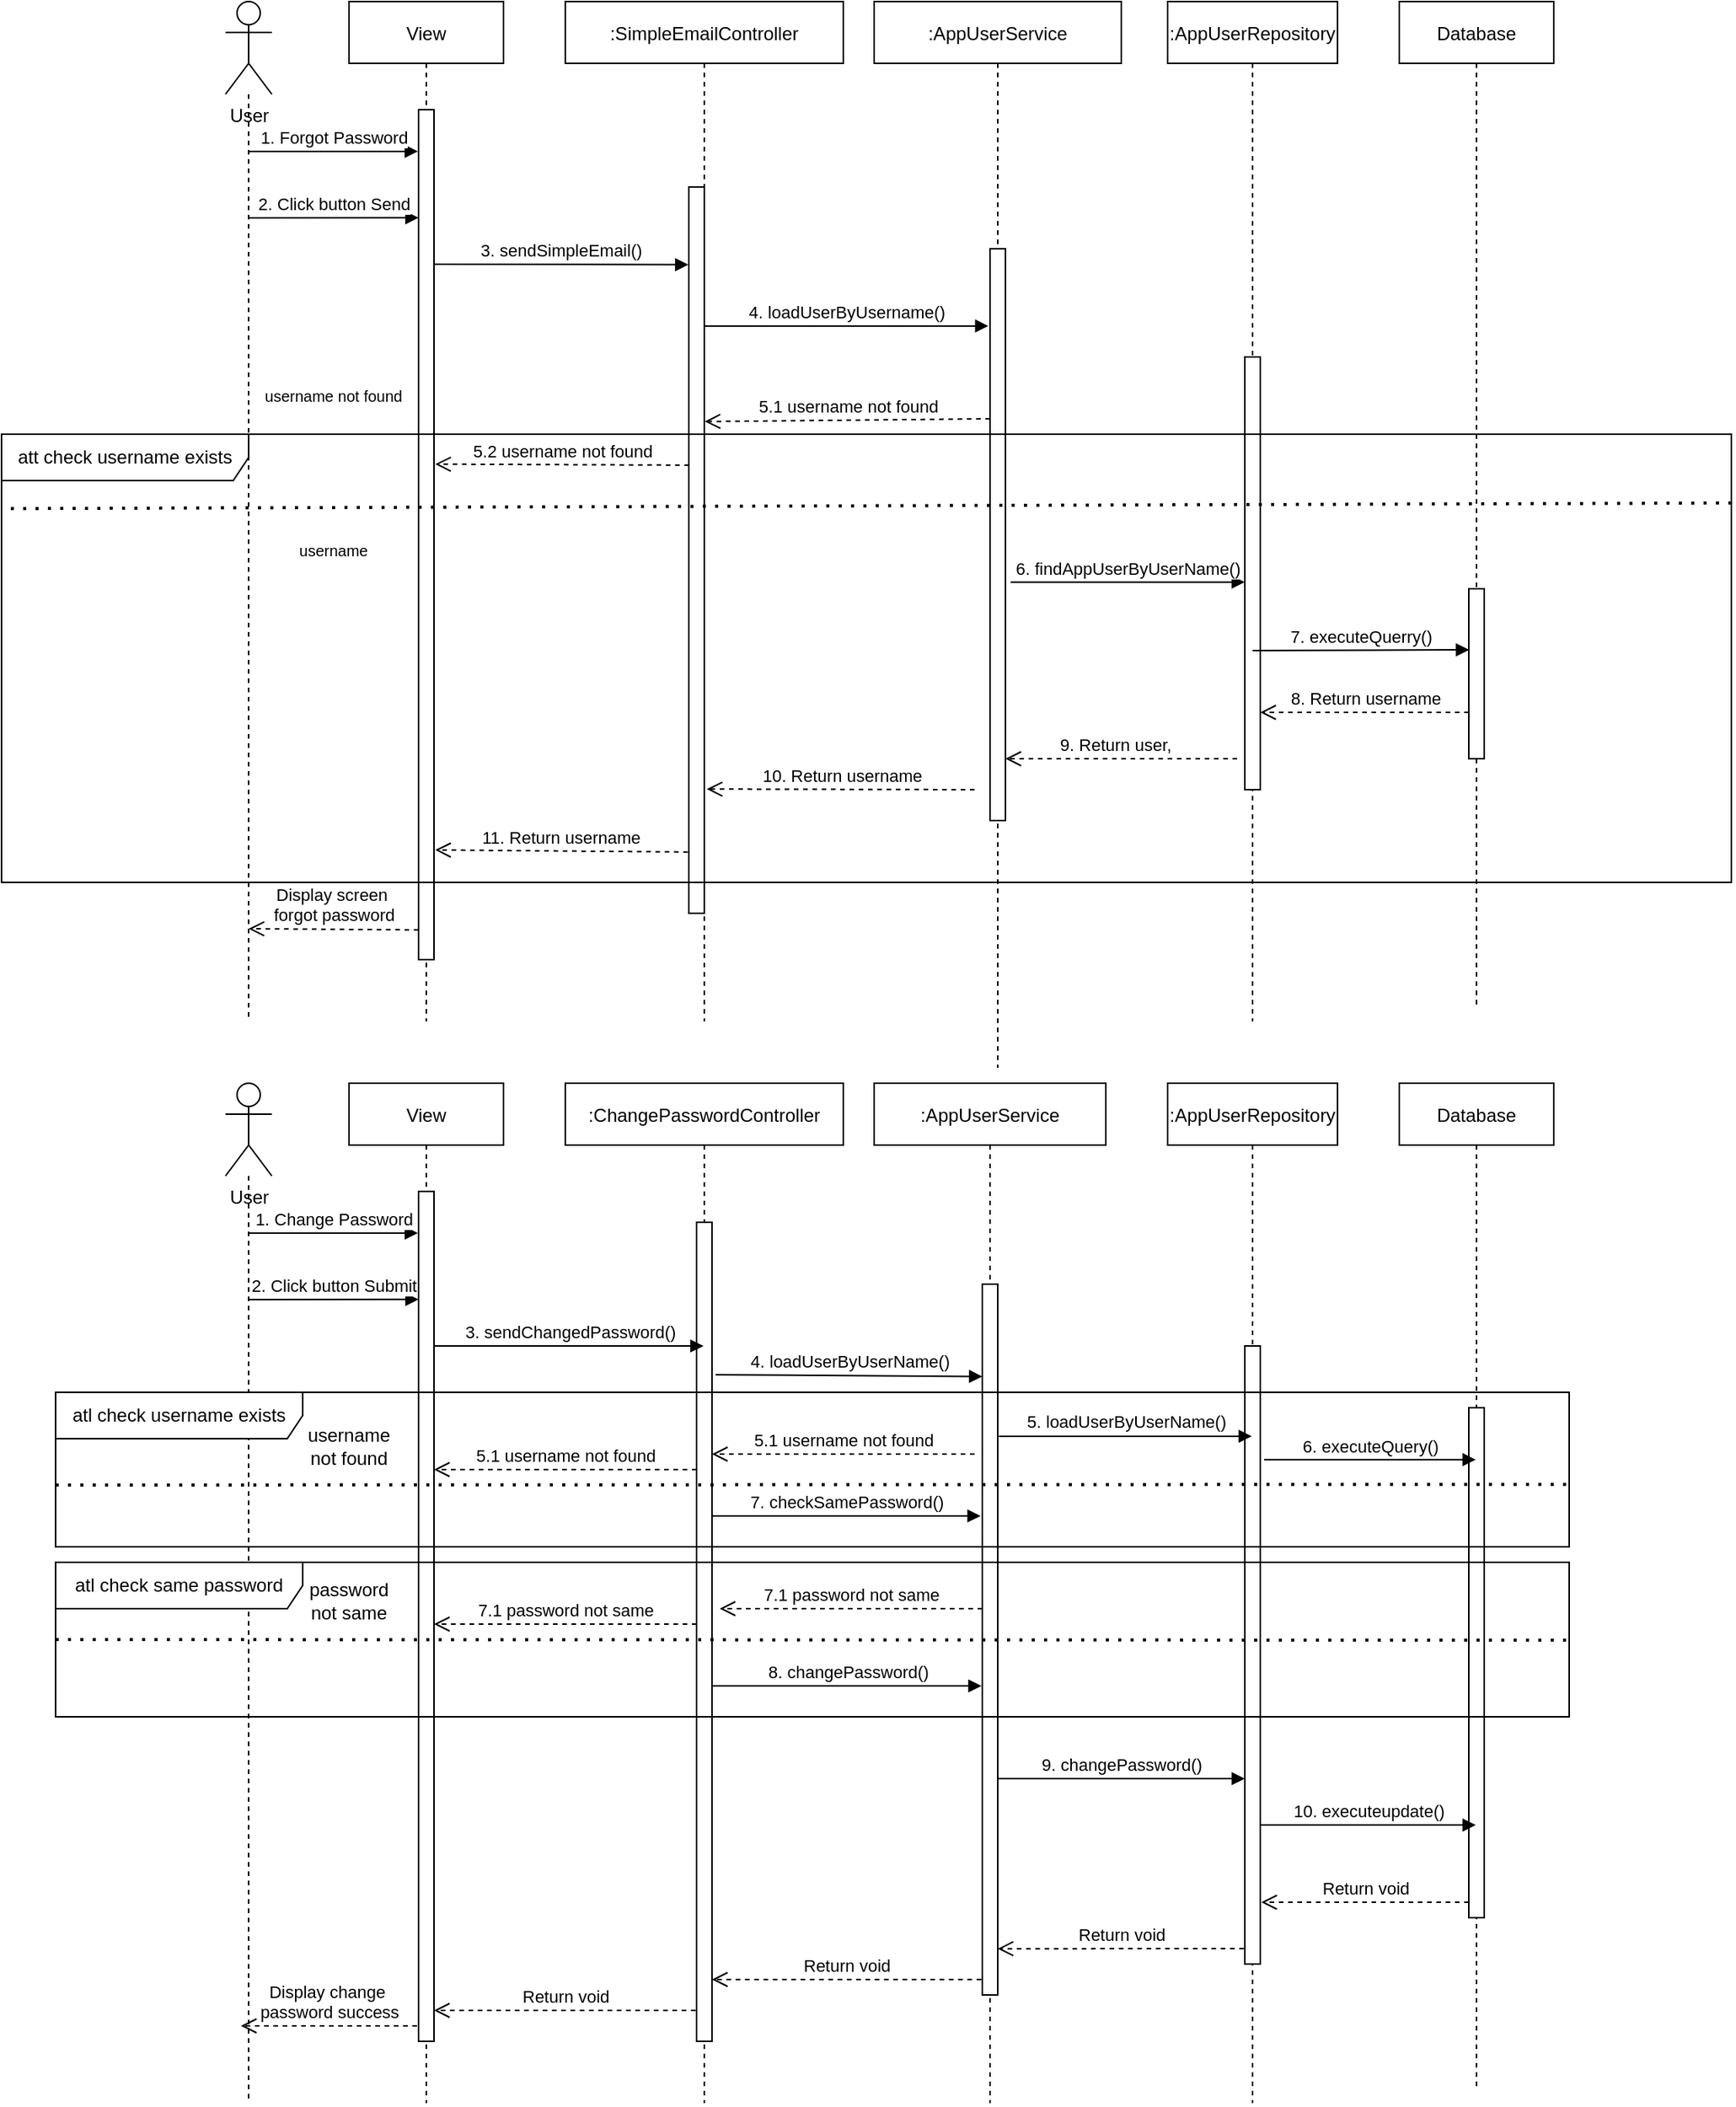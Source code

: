 <mxfile version="20.2.3" type="device"><diagram id="kgpKYQtTHZ0yAKxKKP6v" name="Page-1"><mxGraphModel dx="2087" dy="656" grid="1" gridSize="10" guides="1" tooltips="1" connect="1" arrows="1" fold="1" page="1" pageScale="1" pageWidth="850" pageHeight="1100" math="0" shadow="0"><root><mxCell id="0"/><mxCell id="1" parent="0"/><mxCell id="1rYxMRe_m1wBD9LGmmaj-11" style="edgeStyle=orthogonalEdgeStyle;rounded=0;orthogonalLoop=1;jettySize=auto;html=1;dashed=1;endArrow=none;endFill=0;" parent="1" source="1rYxMRe_m1wBD9LGmmaj-10" edge="1"><mxGeometry relative="1" as="geometry"><mxPoint x="95" y="1070" as="targetPoint"/></mxGeometry></mxCell><mxCell id="1rYxMRe_m1wBD9LGmmaj-10" value="User" style="shape=umlActor;verticalLabelPosition=bottom;verticalAlign=top;html=1;" parent="1" vertex="1"><mxGeometry x="80" y="410" width="30" height="60" as="geometry"/></mxCell><mxCell id="1rYxMRe_m1wBD9LGmmaj-12" value="View" style="shape=umlLifeline;perimeter=lifelinePerimeter;container=1;collapsible=0;recursiveResize=0;rounded=0;shadow=0;strokeWidth=1;" parent="1" vertex="1"><mxGeometry x="160" y="410" width="100" height="660" as="geometry"/></mxCell><mxCell id="qmz-Rkhk1G4MUNowT01Y-6" value="" style="html=1;points=[];perimeter=orthogonalPerimeter;" parent="1rYxMRe_m1wBD9LGmmaj-12" vertex="1"><mxGeometry x="45" y="70" width="10" height="550" as="geometry"/></mxCell><mxCell id="qmz-Rkhk1G4MUNowT01Y-3" value="1. Forgot Password" style="html=1;verticalAlign=bottom;endArrow=block;entryX=-0.038;entryY=0.049;entryDx=0;entryDy=0;entryPerimeter=0;" parent="1rYxMRe_m1wBD9LGmmaj-12" target="qmz-Rkhk1G4MUNowT01Y-6" edge="1"><mxGeometry width="80" relative="1" as="geometry"><mxPoint x="-65.02" y="97" as="sourcePoint"/><mxPoint x="39.98" y="97" as="targetPoint"/></mxGeometry></mxCell><mxCell id="qmz-Rkhk1G4MUNowT01Y-4" value="2. Click button Send" style="html=1;verticalAlign=bottom;endArrow=block;entryX=0.002;entryY=0.278;entryDx=0;entryDy=0;entryPerimeter=0;" parent="1rYxMRe_m1wBD9LGmmaj-12" edge="1"><mxGeometry width="80" relative="1" as="geometry"><mxPoint x="-65.02" y="140" as="sourcePoint"/><mxPoint x="45.0" y="139.9" as="targetPoint"/></mxGeometry></mxCell><mxCell id="qmz-Rkhk1G4MUNowT01Y-29" value="username" style="text;html=1;strokeColor=none;fillColor=none;align=center;verticalAlign=middle;whiteSpace=wrap;rounded=0;fontSize=10;" parent="1rYxMRe_m1wBD9LGmmaj-12" vertex="1"><mxGeometry x="-60" y="340" width="100" height="30" as="geometry"/></mxCell><mxCell id="1rYxMRe_m1wBD9LGmmaj-13" value=":SimpleEmailController" style="shape=umlLifeline;perimeter=lifelinePerimeter;container=1;collapsible=0;recursiveResize=0;rounded=0;shadow=0;strokeWidth=1;" parent="1" vertex="1"><mxGeometry x="300" y="410" width="180" height="660" as="geometry"/></mxCell><mxCell id="qmz-Rkhk1G4MUNowT01Y-7" value="" style="html=1;points=[];perimeter=orthogonalPerimeter;" parent="1rYxMRe_m1wBD9LGmmaj-13" vertex="1"><mxGeometry x="80" y="120" width="10" height="470" as="geometry"/></mxCell><mxCell id="qmz-Rkhk1G4MUNowT01Y-14" value="4. loadUserByUsername()" style="html=1;verticalAlign=bottom;endArrow=block;entryX=-0.107;entryY=0.135;entryDx=0;entryDy=0;entryPerimeter=0;" parent="1rYxMRe_m1wBD9LGmmaj-13" target="qmz-Rkhk1G4MUNowT01Y-13" edge="1"><mxGeometry width="80" relative="1" as="geometry"><mxPoint x="90.0" y="210" as="sourcePoint"/><mxPoint x="170.0" y="210" as="targetPoint"/></mxGeometry></mxCell><mxCell id="1rYxMRe_m1wBD9LGmmaj-14" value=":AppUserService" style="shape=umlLifeline;perimeter=lifelinePerimeter;container=1;collapsible=0;recursiveResize=0;rounded=0;shadow=0;strokeWidth=1;" parent="1" vertex="1"><mxGeometry x="500" y="410" width="160" height="690" as="geometry"/></mxCell><mxCell id="qmz-Rkhk1G4MUNowT01Y-13" value="" style="html=1;points=[];perimeter=orthogonalPerimeter;" parent="1rYxMRe_m1wBD9LGmmaj-14" vertex="1"><mxGeometry x="75" y="160" width="10" height="370" as="geometry"/></mxCell><mxCell id="qmz-Rkhk1G4MUNowT01Y-21" value="9. Return user," style="html=1;verticalAlign=bottom;endArrow=open;dashed=1;endSize=8;" parent="1rYxMRe_m1wBD9LGmmaj-14" target="qmz-Rkhk1G4MUNowT01Y-13" edge="1"><mxGeometry x="0.062" relative="1" as="geometry"><mxPoint x="235" y="490" as="sourcePoint"/><mxPoint x="95" y="490" as="targetPoint"/><mxPoint as="offset"/></mxGeometry></mxCell><mxCell id="1rYxMRe_m1wBD9LGmmaj-15" value=":AppUserRepository" style="shape=umlLifeline;perimeter=lifelinePerimeter;container=1;collapsible=0;recursiveResize=0;rounded=0;shadow=0;strokeWidth=1;" parent="1" vertex="1"><mxGeometry x="690" y="410" width="110" height="660" as="geometry"/></mxCell><mxCell id="qmz-Rkhk1G4MUNowT01Y-15" value="" style="html=1;points=[];perimeter=orthogonalPerimeter;" parent="1rYxMRe_m1wBD9LGmmaj-15" vertex="1"><mxGeometry x="50" y="230" width="10" height="280" as="geometry"/></mxCell><mxCell id="1rYxMRe_m1wBD9LGmmaj-16" value="Database" style="shape=umlLifeline;perimeter=lifelinePerimeter;container=1;collapsible=0;recursiveResize=0;rounded=0;shadow=0;strokeWidth=1;" parent="1" vertex="1"><mxGeometry x="840" y="410" width="100" height="650" as="geometry"/></mxCell><mxCell id="qmz-Rkhk1G4MUNowT01Y-17" value="" style="html=1;points=[];perimeter=orthogonalPerimeter;" parent="1rYxMRe_m1wBD9LGmmaj-16" vertex="1"><mxGeometry x="45" y="380" width="10" height="110" as="geometry"/></mxCell><mxCell id="qmz-Rkhk1G4MUNowT01Y-19" value="7. executeQuerry()" style="html=1;verticalAlign=bottom;endArrow=block;entryX=0.022;entryY=0.359;entryDx=0;entryDy=0;entryPerimeter=0;" parent="1rYxMRe_m1wBD9LGmmaj-16" target="qmz-Rkhk1G4MUNowT01Y-17" edge="1"><mxGeometry width="80" relative="1" as="geometry"><mxPoint x="-95" y="420.05" as="sourcePoint"/><mxPoint x="40" y="420" as="targetPoint"/></mxGeometry></mxCell><mxCell id="qmz-Rkhk1G4MUNowT01Y-20" value="8. Return username" style="html=1;verticalAlign=bottom;endArrow=open;dashed=1;endSize=8;" parent="1rYxMRe_m1wBD9LGmmaj-16" target="qmz-Rkhk1G4MUNowT01Y-15" edge="1"><mxGeometry relative="1" as="geometry"><mxPoint x="45" y="460" as="sourcePoint"/><mxPoint x="-35" y="460" as="targetPoint"/></mxGeometry></mxCell><mxCell id="qmz-Rkhk1G4MUNowT01Y-10" value="3. sendSimpleEmail()" style="html=1;verticalAlign=bottom;endArrow=block;entryX=-0.03;entryY=0.107;entryDx=0;entryDy=0;entryPerimeter=0;" parent="1" target="qmz-Rkhk1G4MUNowT01Y-7" edge="1"><mxGeometry width="80" relative="1" as="geometry"><mxPoint x="215" y="580" as="sourcePoint"/><mxPoint x="355" y="580" as="targetPoint"/></mxGeometry></mxCell><mxCell id="qmz-Rkhk1G4MUNowT01Y-16" value="6. findAppUserByUserName()" style="html=1;verticalAlign=bottom;endArrow=block;exitX=1.331;exitY=0.583;exitDx=0;exitDy=0;exitPerimeter=0;" parent="1" source="qmz-Rkhk1G4MUNowT01Y-13" target="qmz-Rkhk1G4MUNowT01Y-15" edge="1"><mxGeometry width="80" relative="1" as="geometry"><mxPoint x="575.339" y="710" as="sourcePoint"/><mxPoint x="690" y="710" as="targetPoint"/></mxGeometry></mxCell><mxCell id="qmz-Rkhk1G4MUNowT01Y-22" value="10. Return username" style="html=1;verticalAlign=bottom;endArrow=open;dashed=1;endSize=8;entryX=1.164;entryY=0.829;entryDx=0;entryDy=0;entryPerimeter=0;" parent="1" target="qmz-Rkhk1G4MUNowT01Y-7" edge="1"><mxGeometry relative="1" as="geometry"><mxPoint x="565" y="920" as="sourcePoint"/><mxPoint x="405" y="920" as="targetPoint"/></mxGeometry></mxCell><mxCell id="qmz-Rkhk1G4MUNowT01Y-23" value="11. Return username" style="html=1;verticalAlign=bottom;endArrow=open;dashed=1;endSize=8;entryX=1.079;entryY=0.871;entryDx=0;entryDy=0;entryPerimeter=0;" parent="1" target="qmz-Rkhk1G4MUNowT01Y-6" edge="1"><mxGeometry relative="1" as="geometry"><mxPoint x="379.36" y="960.37" as="sourcePoint"/><mxPoint x="240" y="960" as="targetPoint"/></mxGeometry></mxCell><mxCell id="qmz-Rkhk1G4MUNowT01Y-25" value="5.1 username not found" style="html=1;verticalAlign=bottom;endArrow=open;dashed=1;endSize=8;entryX=1.031;entryY=0.323;entryDx=0;entryDy=0;entryPerimeter=0;" parent="1" target="qmz-Rkhk1G4MUNowT01Y-7" edge="1"><mxGeometry relative="1" as="geometry"><mxPoint x="575" y="680" as="sourcePoint"/><mxPoint x="400.88" y="680.4" as="targetPoint"/></mxGeometry></mxCell><mxCell id="qmz-Rkhk1G4MUNowT01Y-26" value="5.2 username not found" style="html=1;verticalAlign=bottom;endArrow=open;dashed=1;endSize=8;entryX=1.082;entryY=0.417;entryDx=0;entryDy=0;entryPerimeter=0;" parent="1" target="qmz-Rkhk1G4MUNowT01Y-6" edge="1"><mxGeometry relative="1" as="geometry"><mxPoint x="380.12" y="710" as="sourcePoint"/><mxPoint x="240" y="710" as="targetPoint"/></mxGeometry></mxCell><mxCell id="qmz-Rkhk1G4MUNowT01Y-27" value="username not found" style="text;html=1;strokeColor=none;fillColor=none;align=center;verticalAlign=middle;whiteSpace=wrap;rounded=0;fontSize=10;" parent="1" vertex="1"><mxGeometry x="100" y="650" width="100" height="30" as="geometry"/></mxCell><mxCell id="qmz-Rkhk1G4MUNowT01Y-30" value="Display screen&amp;nbsp;&lt;br&gt;forgot password" style="html=1;verticalAlign=bottom;endArrow=open;dashed=1;endSize=8;exitX=-0.011;exitY=0.965;exitDx=0;exitDy=0;exitPerimeter=0;" parent="1" source="qmz-Rkhk1G4MUNowT01Y-6" edge="1"><mxGeometry relative="1" as="geometry"><mxPoint x="200" y="1010" as="sourcePoint"/><mxPoint x="95" y="1010" as="targetPoint"/></mxGeometry></mxCell><mxCell id="OGGwpG9gr_tTjnQi5AeU-1" style="edgeStyle=orthogonalEdgeStyle;rounded=0;orthogonalLoop=1;jettySize=auto;html=1;dashed=1;endArrow=none;endFill=0;" parent="1" source="OGGwpG9gr_tTjnQi5AeU-2" edge="1"><mxGeometry relative="1" as="geometry"><mxPoint x="95" y="1770" as="targetPoint"/></mxGeometry></mxCell><mxCell id="OGGwpG9gr_tTjnQi5AeU-2" value="User" style="shape=umlActor;verticalLabelPosition=bottom;verticalAlign=top;html=1;" parent="1" vertex="1"><mxGeometry x="80" y="1110" width="30" height="60" as="geometry"/></mxCell><mxCell id="OGGwpG9gr_tTjnQi5AeU-3" value="View" style="shape=umlLifeline;perimeter=lifelinePerimeter;container=1;collapsible=0;recursiveResize=0;rounded=0;shadow=0;strokeWidth=1;" parent="1" vertex="1"><mxGeometry x="160" y="1110" width="100" height="660" as="geometry"/></mxCell><mxCell id="OGGwpG9gr_tTjnQi5AeU-4" value="" style="html=1;points=[];perimeter=orthogonalPerimeter;" parent="OGGwpG9gr_tTjnQi5AeU-3" vertex="1"><mxGeometry x="45" y="70" width="10" height="550" as="geometry"/></mxCell><mxCell id="OGGwpG9gr_tTjnQi5AeU-5" value="1. Change Password" style="html=1;verticalAlign=bottom;endArrow=block;entryX=-0.038;entryY=0.049;entryDx=0;entryDy=0;entryPerimeter=0;" parent="OGGwpG9gr_tTjnQi5AeU-3" target="OGGwpG9gr_tTjnQi5AeU-4" edge="1"><mxGeometry width="80" relative="1" as="geometry"><mxPoint x="-65.02" y="97" as="sourcePoint"/><mxPoint x="39.98" y="97" as="targetPoint"/></mxGeometry></mxCell><mxCell id="OGGwpG9gr_tTjnQi5AeU-6" value="2. Click button Submit" style="html=1;verticalAlign=bottom;endArrow=block;entryX=0.002;entryY=0.278;entryDx=0;entryDy=0;entryPerimeter=0;" parent="OGGwpG9gr_tTjnQi5AeU-3" edge="1"><mxGeometry width="80" relative="1" as="geometry"><mxPoint x="-65.02" y="140" as="sourcePoint"/><mxPoint x="45.0" y="139.9" as="targetPoint"/></mxGeometry></mxCell><mxCell id="WGVUawUefNOnFf-p7hxD-26" value="5.1 username not found" style="html=1;verticalAlign=bottom;endArrow=open;dashed=1;endSize=8;exitX=-0.011;exitY=0.965;exitDx=0;exitDy=0;exitPerimeter=0;" edge="1" parent="OGGwpG9gr_tTjnQi5AeU-3"><mxGeometry relative="1" as="geometry"><mxPoint x="225" y="250" as="sourcePoint"/><mxPoint x="55" y="250" as="targetPoint"/></mxGeometry></mxCell><mxCell id="WGVUawUefNOnFf-p7hxD-29" value="7.1 password not same" style="html=1;verticalAlign=bottom;endArrow=open;dashed=1;endSize=8;exitX=-0.011;exitY=0.965;exitDx=0;exitDy=0;exitPerimeter=0;" edge="1" parent="OGGwpG9gr_tTjnQi5AeU-3"><mxGeometry relative="1" as="geometry"><mxPoint x="225" y="350" as="sourcePoint"/><mxPoint x="55" y="350" as="targetPoint"/></mxGeometry></mxCell><mxCell id="OGGwpG9gr_tTjnQi5AeU-8" value=":ChangePasswordController" style="shape=umlLifeline;perimeter=lifelinePerimeter;container=1;collapsible=0;recursiveResize=0;rounded=0;shadow=0;strokeWidth=1;" parent="1" vertex="1"><mxGeometry x="300" y="1110" width="180" height="660" as="geometry"/></mxCell><mxCell id="OGGwpG9gr_tTjnQi5AeU-9" value="" style="html=1;points=[];perimeter=orthogonalPerimeter;" parent="OGGwpG9gr_tTjnQi5AeU-8" vertex="1"><mxGeometry x="85" y="90" width="10" height="530" as="geometry"/></mxCell><mxCell id="WGVUawUefNOnFf-p7hxD-7" value="5.1 username not found" style="html=1;verticalAlign=bottom;endArrow=open;dashed=1;endSize=8;exitX=-0.011;exitY=0.965;exitDx=0;exitDy=0;exitPerimeter=0;" edge="1" parent="OGGwpG9gr_tTjnQi5AeU-8"><mxGeometry relative="1" as="geometry"><mxPoint x="265.0" y="240" as="sourcePoint"/><mxPoint x="95" y="240" as="targetPoint"/></mxGeometry></mxCell><mxCell id="WGVUawUefNOnFf-p7hxD-8" value="7.1 password not same" style="html=1;verticalAlign=bottom;endArrow=open;dashed=1;endSize=8;exitX=-0.011;exitY=0.965;exitDx=0;exitDy=0;exitPerimeter=0;" edge="1" parent="OGGwpG9gr_tTjnQi5AeU-8"><mxGeometry relative="1" as="geometry"><mxPoint x="270" y="340" as="sourcePoint"/><mxPoint x="100" y="340" as="targetPoint"/></mxGeometry></mxCell><mxCell id="WGVUawUefNOnFf-p7hxD-19" value="Return void" style="html=1;verticalAlign=bottom;endArrow=open;dashed=1;endSize=8;" edge="1" parent="OGGwpG9gr_tTjnQi5AeU-8" target="OGGwpG9gr_tTjnQi5AeU-9"><mxGeometry relative="1" as="geometry"><mxPoint x="269.35" y="580" as="sourcePoint"/><mxPoint x="135.0" y="580" as="targetPoint"/><Array as="points"><mxPoint x="269.35" y="580"/></Array></mxGeometry></mxCell><mxCell id="OGGwpG9gr_tTjnQi5AeU-11" value=":AppUserService" style="shape=umlLifeline;perimeter=lifelinePerimeter;container=1;collapsible=0;recursiveResize=0;rounded=0;shadow=0;strokeWidth=1;" parent="1" vertex="1"><mxGeometry x="500" y="1110" width="150" height="660" as="geometry"/></mxCell><mxCell id="OGGwpG9gr_tTjnQi5AeU-12" value="" style="html=1;points=[];perimeter=orthogonalPerimeter;" parent="OGGwpG9gr_tTjnQi5AeU-11" vertex="1"><mxGeometry x="70" y="130" width="10" height="460" as="geometry"/></mxCell><mxCell id="WGVUawUefNOnFf-p7hxD-9" value="8. changePassword()" style="html=1;verticalAlign=bottom;endArrow=block;" edge="1" parent="OGGwpG9gr_tTjnQi5AeU-11"><mxGeometry width="80" relative="1" as="geometry"><mxPoint x="-105" y="390.0" as="sourcePoint"/><mxPoint x="69.5" y="390.0" as="targetPoint"/></mxGeometry></mxCell><mxCell id="WGVUawUefNOnFf-p7hxD-18" value="Return void" style="html=1;verticalAlign=bottom;endArrow=open;dashed=1;endSize=8;entryX=1;entryY=0.935;entryDx=0;entryDy=0;entryPerimeter=0;" edge="1" parent="OGGwpG9gr_tTjnQi5AeU-11" target="OGGwpG9gr_tTjnQi5AeU-12"><mxGeometry relative="1" as="geometry"><mxPoint x="239.35" y="560" as="sourcePoint"/><mxPoint x="105.0" y="560" as="targetPoint"/><Array as="points"><mxPoint x="239.35" y="560"/></Array></mxGeometry></mxCell><mxCell id="OGGwpG9gr_tTjnQi5AeU-14" value=":AppUserRepository" style="shape=umlLifeline;perimeter=lifelinePerimeter;container=1;collapsible=0;recursiveResize=0;rounded=0;shadow=0;strokeWidth=1;" parent="1" vertex="1"><mxGeometry x="690" y="1110" width="110" height="660" as="geometry"/></mxCell><mxCell id="OGGwpG9gr_tTjnQi5AeU-15" value="" style="html=1;points=[];perimeter=orthogonalPerimeter;" parent="OGGwpG9gr_tTjnQi5AeU-14" vertex="1"><mxGeometry x="50" y="170" width="10" height="400" as="geometry"/></mxCell><mxCell id="OGGwpG9gr_tTjnQi5AeU-16" value="Database" style="shape=umlLifeline;perimeter=lifelinePerimeter;container=1;collapsible=0;recursiveResize=0;rounded=0;shadow=0;strokeWidth=1;" parent="1" vertex="1"><mxGeometry x="840" y="1110" width="100" height="650" as="geometry"/></mxCell><mxCell id="OGGwpG9gr_tTjnQi5AeU-17" value="" style="html=1;points=[];perimeter=orthogonalPerimeter;" parent="OGGwpG9gr_tTjnQi5AeU-16" vertex="1"><mxGeometry x="45" y="210" width="10" height="330" as="geometry"/></mxCell><mxCell id="WGVUawUefNOnFf-p7hxD-17" value="Return void" style="html=1;verticalAlign=bottom;endArrow=open;dashed=1;endSize=8;entryX=1.065;entryY=0.9;entryDx=0;entryDy=0;entryPerimeter=0;" edge="1" parent="OGGwpG9gr_tTjnQi5AeU-16" target="OGGwpG9gr_tTjnQi5AeU-15"><mxGeometry relative="1" as="geometry"><mxPoint x="45" y="530" as="sourcePoint"/><mxPoint x="-85" y="530" as="targetPoint"/><Array as="points"><mxPoint x="45" y="530"/></Array></mxGeometry></mxCell><mxCell id="OGGwpG9gr_tTjnQi5AeU-20" value="3. sendChangedPassword()" style="html=1;verticalAlign=bottom;endArrow=block;" parent="1" target="OGGwpG9gr_tTjnQi5AeU-8" edge="1"><mxGeometry width="80" relative="1" as="geometry"><mxPoint x="215" y="1280" as="sourcePoint"/><mxPoint x="355" y="1280" as="targetPoint"/></mxGeometry></mxCell><mxCell id="OGGwpG9gr_tTjnQi5AeU-30" value="atl check username exists" style="shape=umlFrame;whiteSpace=wrap;html=1;width=160;height=30;" parent="1" vertex="1"><mxGeometry x="-30" y="1310" width="980" height="100" as="geometry"/></mxCell><mxCell id="OGGwpG9gr_tTjnQi5AeU-28" value="att check username exists" style="shape=umlFrame;whiteSpace=wrap;html=1;width=160;height=30;" parent="1" vertex="1"><mxGeometry x="-65" y="690" width="1120" height="290" as="geometry"/></mxCell><mxCell id="WGVUawUefNOnFf-p7hxD-2" value="" style="endArrow=none;dashed=1;html=1;dashPattern=1 3;strokeWidth=2;rounded=0;exitX=1;exitY=0.311;exitDx=0;exitDy=0;exitPerimeter=0;entryX=0.002;entryY=0.166;entryDx=0;entryDy=0;entryPerimeter=0;" edge="1" parent="1" target="OGGwpG9gr_tTjnQi5AeU-28"><mxGeometry width="50" height="50" relative="1" as="geometry"><mxPoint x="1055" y="734.5" as="sourcePoint"/><mxPoint x="-70" y="735" as="targetPoint"/></mxGeometry></mxCell><mxCell id="WGVUawUefNOnFf-p7hxD-6" value="6. executeQuery()" style="html=1;verticalAlign=bottom;endArrow=block;exitX=1.25;exitY=0.184;exitDx=0;exitDy=0;exitPerimeter=0;" edge="1" parent="1" source="OGGwpG9gr_tTjnQi5AeU-15" target="OGGwpG9gr_tTjnQi5AeU-16"><mxGeometry width="80" relative="1" as="geometry"><mxPoint x="760" y="1450" as="sourcePoint"/><mxPoint x="885.83" y="1440.1" as="targetPoint"/></mxGeometry></mxCell><mxCell id="OGGwpG9gr_tTjnQi5AeU-10" value="4. loadUserByUserName()" style="html=1;verticalAlign=bottom;endArrow=block;entryX=0;entryY=0.13;entryDx=0;entryDy=0;entryPerimeter=0;exitX=1.228;exitY=0.186;exitDx=0;exitDy=0;exitPerimeter=0;" parent="1" target="OGGwpG9gr_tTjnQi5AeU-12" edge="1" source="OGGwpG9gr_tTjnQi5AeU-9"><mxGeometry width="80" relative="1" as="geometry"><mxPoint x="390.0" y="1320" as="sourcePoint"/><mxPoint x="470.0" y="1320" as="targetPoint"/></mxGeometry></mxCell><mxCell id="WGVUawUefNOnFf-p7hxD-4" value="5. loadUserByUserName()" style="html=1;verticalAlign=bottom;endArrow=block;exitX=1.072;exitY=0.214;exitDx=0;exitDy=0;exitPerimeter=0;" edge="1" parent="1" source="OGGwpG9gr_tTjnQi5AeU-12" target="OGGwpG9gr_tTjnQi5AeU-14"><mxGeometry width="80" relative="1" as="geometry"><mxPoint x="570" y="1360" as="sourcePoint"/><mxPoint x="740" y="1362" as="targetPoint"/></mxGeometry></mxCell><mxCell id="WGVUawUefNOnFf-p7hxD-3" value="7. checkSamePassword()" style="html=1;verticalAlign=bottom;endArrow=block;entryX=-0.107;entryY=0.135;entryDx=0;entryDy=0;entryPerimeter=0;" edge="1" parent="1"><mxGeometry width="80" relative="1" as="geometry"><mxPoint x="395" y="1390.05" as="sourcePoint"/><mxPoint x="568.93" y="1390.0" as="targetPoint"/></mxGeometry></mxCell><mxCell id="WGVUawUefNOnFf-p7hxD-13" value="" style="endArrow=none;dashed=1;html=1;dashPattern=1 3;strokeWidth=2;rounded=0;" edge="1" parent="1"><mxGeometry width="50" height="50" relative="1" as="geometry"><mxPoint x="-30" y="1370" as="sourcePoint"/><mxPoint x="950" y="1369.58" as="targetPoint"/></mxGeometry></mxCell><mxCell id="WGVUawUefNOnFf-p7hxD-10" value="9. changePassword()" style="html=1;verticalAlign=bottom;endArrow=block;" edge="1" parent="1"><mxGeometry width="80" relative="1" as="geometry"><mxPoint x="580" y="1560" as="sourcePoint"/><mxPoint x="740" y="1560" as="targetPoint"/></mxGeometry></mxCell><mxCell id="WGVUawUefNOnFf-p7hxD-14" value="atl check same password" style="shape=umlFrame;whiteSpace=wrap;html=1;width=160;height=30;" vertex="1" parent="1"><mxGeometry x="-30" y="1420" width="980" height="100" as="geometry"/></mxCell><mxCell id="WGVUawUefNOnFf-p7hxD-15" value="" style="endArrow=none;dashed=1;html=1;dashPattern=1 3;strokeWidth=2;rounded=0;" edge="1" parent="1"><mxGeometry width="50" height="50" relative="1" as="geometry"><mxPoint x="-30" y="1470" as="sourcePoint"/><mxPoint x="950" y="1470.42" as="targetPoint"/></mxGeometry></mxCell><mxCell id="WGVUawUefNOnFf-p7hxD-16" value="10. executeupdate()" style="html=1;verticalAlign=bottom;endArrow=block;" edge="1" parent="1" target="OGGwpG9gr_tTjnQi5AeU-16"><mxGeometry width="80" relative="1" as="geometry"><mxPoint x="750" y="1590.05" as="sourcePoint"/><mxPoint x="880" y="1590" as="targetPoint"/></mxGeometry></mxCell><mxCell id="WGVUawUefNOnFf-p7hxD-20" value="Return void" style="html=1;verticalAlign=bottom;endArrow=open;dashed=1;endSize=8;" edge="1" parent="1" target="OGGwpG9gr_tTjnQi5AeU-4"><mxGeometry relative="1" as="geometry"><mxPoint x="384.35" y="1710" as="sourcePoint"/><mxPoint x="240" y="1710" as="targetPoint"/><Array as="points"><mxPoint x="384.35" y="1710"/></Array></mxGeometry></mxCell><mxCell id="WGVUawUefNOnFf-p7hxD-21" value="Display change&amp;nbsp;&lt;br&gt;password success" style="html=1;verticalAlign=bottom;endArrow=open;dashed=1;endSize=8;" edge="1" parent="1"><mxGeometry relative="1" as="geometry"><mxPoint x="204.0" y="1720" as="sourcePoint"/><mxPoint x="90" y="1720" as="targetPoint"/><Array as="points"><mxPoint x="204.0" y="1720"/></Array></mxGeometry></mxCell><mxCell id="WGVUawUefNOnFf-p7hxD-27" value="username not found" style="text;html=1;strokeColor=none;fillColor=none;align=center;verticalAlign=middle;whiteSpace=wrap;rounded=0;" vertex="1" parent="1"><mxGeometry x="130" y="1330" width="60" height="30" as="geometry"/></mxCell><mxCell id="WGVUawUefNOnFf-p7hxD-30" value="password not same" style="text;html=1;strokeColor=none;fillColor=none;align=center;verticalAlign=middle;whiteSpace=wrap;rounded=0;" vertex="1" parent="1"><mxGeometry x="130" y="1430" width="60" height="30" as="geometry"/></mxCell></root></mxGraphModel></diagram></mxfile>